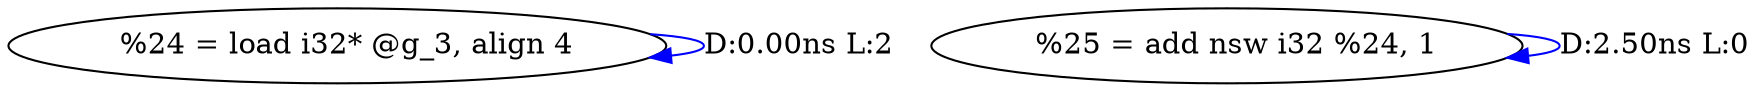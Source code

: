 digraph {
Node0x394dc40[label="  %24 = load i32* @g_3, align 4"];
Node0x394dc40 -> Node0x394dc40[label="D:0.00ns L:2",color=blue];
Node0x394dd20[label="  %25 = add nsw i32 %24, 1"];
Node0x394dd20 -> Node0x394dd20[label="D:2.50ns L:0",color=blue];
}
